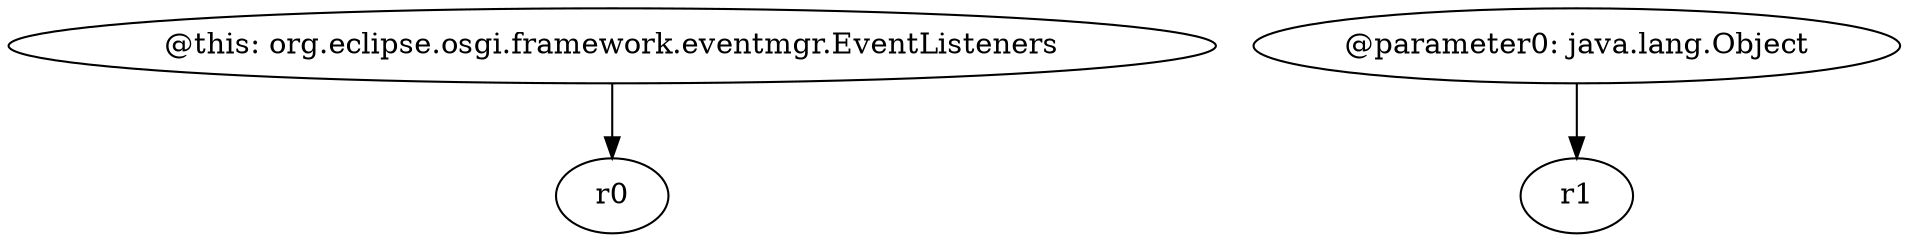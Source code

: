 digraph g {
0[label="@this: org.eclipse.osgi.framework.eventmgr.EventListeners"]
1[label="r0"]
0->1[label=""]
2[label="@parameter0: java.lang.Object"]
3[label="r1"]
2->3[label=""]
}
